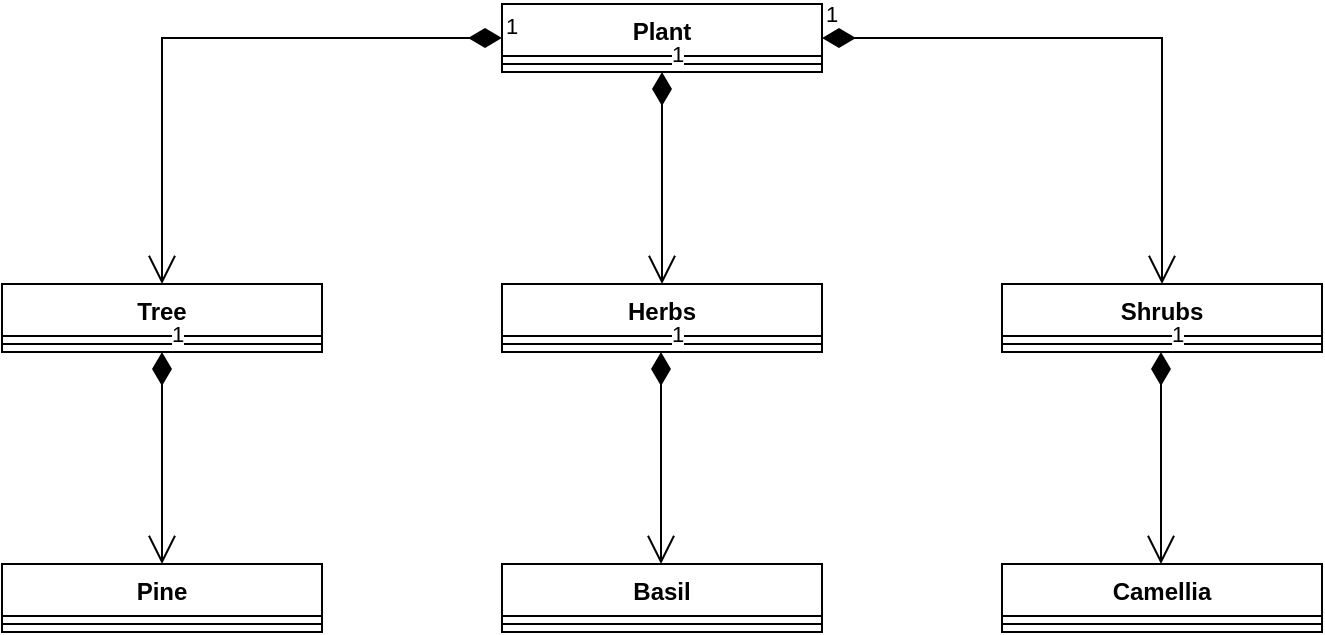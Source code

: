 <mxfile version="24.7.1" type="google">
  <diagram name="Page-1" id="r3FtNhEZb5BnV-ikUPUr">
    <mxGraphModel grid="1" page="1" gridSize="10" guides="1" tooltips="1" connect="1" arrows="1" fold="1" pageScale="1" pageWidth="850" pageHeight="1100" math="0" shadow="0">
      <root>
        <mxCell id="0" />
        <mxCell id="1" parent="0" />
        <mxCell id="_BQOmQp-pU7TK8AuDOfp-1" value="Plant" style="swimlane;fontStyle=1;align=center;verticalAlign=top;childLayout=stackLayout;horizontal=1;startSize=26;horizontalStack=0;resizeParent=1;resizeParentMax=0;resizeLast=0;collapsible=1;marginBottom=0;whiteSpace=wrap;html=1;" vertex="1" parent="1">
          <mxGeometry x="330" y="80" width="160" height="34" as="geometry" />
        </mxCell>
        <mxCell id="_BQOmQp-pU7TK8AuDOfp-3" value="" style="line;strokeWidth=1;fillColor=none;align=left;verticalAlign=middle;spacingTop=-1;spacingLeft=3;spacingRight=3;rotatable=0;labelPosition=right;points=[];portConstraint=eastwest;strokeColor=inherit;" vertex="1" parent="_BQOmQp-pU7TK8AuDOfp-1">
          <mxGeometry y="26" width="160" height="8" as="geometry" />
        </mxCell>
        <mxCell id="_BQOmQp-pU7TK8AuDOfp-5" value="Herbs" style="swimlane;fontStyle=1;align=center;verticalAlign=top;childLayout=stackLayout;horizontal=1;startSize=26;horizontalStack=0;resizeParent=1;resizeParentMax=0;resizeLast=0;collapsible=1;marginBottom=0;whiteSpace=wrap;html=1;" vertex="1" parent="1">
          <mxGeometry x="330" y="220" width="160" height="34" as="geometry" />
        </mxCell>
        <mxCell id="_BQOmQp-pU7TK8AuDOfp-6" value="" style="line;strokeWidth=1;fillColor=none;align=left;verticalAlign=middle;spacingTop=-1;spacingLeft=3;spacingRight=3;rotatable=0;labelPosition=right;points=[];portConstraint=eastwest;strokeColor=inherit;" vertex="1" parent="_BQOmQp-pU7TK8AuDOfp-5">
          <mxGeometry y="26" width="160" height="8" as="geometry" />
        </mxCell>
        <mxCell id="_BQOmQp-pU7TK8AuDOfp-8" value="Tree" style="swimlane;fontStyle=1;align=center;verticalAlign=top;childLayout=stackLayout;horizontal=1;startSize=26;horizontalStack=0;resizeParent=1;resizeParentMax=0;resizeLast=0;collapsible=1;marginBottom=0;whiteSpace=wrap;html=1;" vertex="1" parent="1">
          <mxGeometry x="80" y="220" width="160" height="34" as="geometry" />
        </mxCell>
        <mxCell id="_BQOmQp-pU7TK8AuDOfp-9" value="" style="line;strokeWidth=1;fillColor=none;align=left;verticalAlign=middle;spacingTop=-1;spacingLeft=3;spacingRight=3;rotatable=0;labelPosition=right;points=[];portConstraint=eastwest;strokeColor=inherit;" vertex="1" parent="_BQOmQp-pU7TK8AuDOfp-8">
          <mxGeometry y="26" width="160" height="8" as="geometry" />
        </mxCell>
        <mxCell id="_BQOmQp-pU7TK8AuDOfp-10" value="Shrubs" style="swimlane;fontStyle=1;align=center;verticalAlign=top;childLayout=stackLayout;horizontal=1;startSize=26;horizontalStack=0;resizeParent=1;resizeParentMax=0;resizeLast=0;collapsible=1;marginBottom=0;whiteSpace=wrap;html=1;" vertex="1" parent="1">
          <mxGeometry x="580" y="220" width="160" height="34" as="geometry" />
        </mxCell>
        <mxCell id="_BQOmQp-pU7TK8AuDOfp-11" value="" style="line;strokeWidth=1;fillColor=none;align=left;verticalAlign=middle;spacingTop=-1;spacingLeft=3;spacingRight=3;rotatable=0;labelPosition=right;points=[];portConstraint=eastwest;strokeColor=inherit;" vertex="1" parent="_BQOmQp-pU7TK8AuDOfp-10">
          <mxGeometry y="26" width="160" height="8" as="geometry" />
        </mxCell>
        <mxCell id="_BQOmQp-pU7TK8AuDOfp-12" value="Pine" style="swimlane;fontStyle=1;align=center;verticalAlign=top;childLayout=stackLayout;horizontal=1;startSize=26;horizontalStack=0;resizeParent=1;resizeParentMax=0;resizeLast=0;collapsible=1;marginBottom=0;whiteSpace=wrap;html=1;" vertex="1" parent="1">
          <mxGeometry x="80" y="360" width="160" height="34" as="geometry" />
        </mxCell>
        <mxCell id="_BQOmQp-pU7TK8AuDOfp-13" value="" style="line;strokeWidth=1;fillColor=none;align=left;verticalAlign=middle;spacingTop=-1;spacingLeft=3;spacingRight=3;rotatable=0;labelPosition=right;points=[];portConstraint=eastwest;strokeColor=inherit;" vertex="1" parent="_BQOmQp-pU7TK8AuDOfp-12">
          <mxGeometry y="26" width="160" height="8" as="geometry" />
        </mxCell>
        <mxCell id="_BQOmQp-pU7TK8AuDOfp-14" value="&lt;div&gt;Basil&lt;/div&gt;" style="swimlane;fontStyle=1;align=center;verticalAlign=top;childLayout=stackLayout;horizontal=1;startSize=26;horizontalStack=0;resizeParent=1;resizeParentMax=0;resizeLast=0;collapsible=1;marginBottom=0;whiteSpace=wrap;html=1;" vertex="1" parent="1">
          <mxGeometry x="330" y="360" width="160" height="34" as="geometry" />
        </mxCell>
        <mxCell id="_BQOmQp-pU7TK8AuDOfp-15" value="" style="line;strokeWidth=1;fillColor=none;align=left;verticalAlign=middle;spacingTop=-1;spacingLeft=3;spacingRight=3;rotatable=0;labelPosition=right;points=[];portConstraint=eastwest;strokeColor=inherit;" vertex="1" parent="_BQOmQp-pU7TK8AuDOfp-14">
          <mxGeometry y="26" width="160" height="8" as="geometry" />
        </mxCell>
        <mxCell id="_BQOmQp-pU7TK8AuDOfp-16" value="Camellia" style="swimlane;fontStyle=1;align=center;verticalAlign=top;childLayout=stackLayout;horizontal=1;startSize=26;horizontalStack=0;resizeParent=1;resizeParentMax=0;resizeLast=0;collapsible=1;marginBottom=0;whiteSpace=wrap;html=1;" vertex="1" parent="1">
          <mxGeometry x="580" y="360" width="160" height="34" as="geometry" />
        </mxCell>
        <mxCell id="_BQOmQp-pU7TK8AuDOfp-17" value="" style="line;strokeWidth=1;fillColor=none;align=left;verticalAlign=middle;spacingTop=-1;spacingLeft=3;spacingRight=3;rotatable=0;labelPosition=right;points=[];portConstraint=eastwest;strokeColor=inherit;" vertex="1" parent="_BQOmQp-pU7TK8AuDOfp-16">
          <mxGeometry y="26" width="160" height="8" as="geometry" />
        </mxCell>
        <mxCell id="_BQOmQp-pU7TK8AuDOfp-18" value="1" style="endArrow=open;html=1;endSize=12;startArrow=diamondThin;startSize=14;startFill=1;edgeStyle=orthogonalEdgeStyle;align=left;verticalAlign=bottom;rounded=0;exitX=0;exitY=0.5;exitDx=0;exitDy=0;entryX=0.5;entryY=0;entryDx=0;entryDy=0;" edge="1" parent="1" source="_BQOmQp-pU7TK8AuDOfp-1" target="_BQOmQp-pU7TK8AuDOfp-8">
          <mxGeometry x="-1" y="3" relative="1" as="geometry">
            <mxPoint x="130" y="120" as="sourcePoint" />
            <mxPoint x="290" y="120" as="targetPoint" />
          </mxGeometry>
        </mxCell>
        <mxCell id="_BQOmQp-pU7TK8AuDOfp-19" value="1" style="endArrow=open;html=1;endSize=12;startArrow=diamondThin;startSize=14;startFill=1;edgeStyle=orthogonalEdgeStyle;align=left;verticalAlign=bottom;rounded=0;exitX=0.5;exitY=1;exitDx=0;exitDy=0;entryX=0.5;entryY=0;entryDx=0;entryDy=0;" edge="1" parent="1" source="_BQOmQp-pU7TK8AuDOfp-1" target="_BQOmQp-pU7TK8AuDOfp-5">
          <mxGeometry x="-1" y="3" relative="1" as="geometry">
            <mxPoint x="390" y="170" as="sourcePoint" />
            <mxPoint x="550" y="170" as="targetPoint" />
          </mxGeometry>
        </mxCell>
        <mxCell id="_BQOmQp-pU7TK8AuDOfp-20" value="1" style="endArrow=open;html=1;endSize=12;startArrow=diamondThin;startSize=14;startFill=1;edgeStyle=orthogonalEdgeStyle;align=left;verticalAlign=bottom;rounded=0;exitX=1;exitY=0.5;exitDx=0;exitDy=0;entryX=0.5;entryY=0;entryDx=0;entryDy=0;" edge="1" parent="1" source="_BQOmQp-pU7TK8AuDOfp-1" target="_BQOmQp-pU7TK8AuDOfp-10">
          <mxGeometry x="-1" y="3" relative="1" as="geometry">
            <mxPoint x="510" y="90" as="sourcePoint" />
            <mxPoint x="670" y="90" as="targetPoint" />
          </mxGeometry>
        </mxCell>
        <mxCell id="_BQOmQp-pU7TK8AuDOfp-21" value="1" style="endArrow=open;html=1;endSize=12;startArrow=diamondThin;startSize=14;startFill=1;edgeStyle=orthogonalEdgeStyle;align=left;verticalAlign=bottom;rounded=0;exitX=0.5;exitY=1;exitDx=0;exitDy=0;entryX=0.5;entryY=0;entryDx=0;entryDy=0;" edge="1" parent="1" source="_BQOmQp-pU7TK8AuDOfp-8" target="_BQOmQp-pU7TK8AuDOfp-12">
          <mxGeometry x="-1" y="3" relative="1" as="geometry">
            <mxPoint x="120" y="290" as="sourcePoint" />
            <mxPoint x="250" y="320" as="targetPoint" />
            <Array as="points" />
          </mxGeometry>
        </mxCell>
        <mxCell id="_BQOmQp-pU7TK8AuDOfp-22" value="1" style="endArrow=open;html=1;endSize=12;startArrow=diamondThin;startSize=14;startFill=1;edgeStyle=orthogonalEdgeStyle;align=left;verticalAlign=bottom;rounded=0;exitX=0.5;exitY=1;exitDx=0;exitDy=0;entryX=0.5;entryY=0;entryDx=0;entryDy=0;" edge="1" parent="1">
          <mxGeometry x="-1" y="3" relative="1" as="geometry">
            <mxPoint x="409.5" y="254" as="sourcePoint" />
            <mxPoint x="409.5" y="360" as="targetPoint" />
            <Array as="points" />
          </mxGeometry>
        </mxCell>
        <mxCell id="_BQOmQp-pU7TK8AuDOfp-23" value="1" style="endArrow=open;html=1;endSize=12;startArrow=diamondThin;startSize=14;startFill=1;edgeStyle=orthogonalEdgeStyle;align=left;verticalAlign=bottom;rounded=0;exitX=0.5;exitY=1;exitDx=0;exitDy=0;entryX=0.5;entryY=0;entryDx=0;entryDy=0;" edge="1" parent="1">
          <mxGeometry x="-1" y="3" relative="1" as="geometry">
            <mxPoint x="659.5" y="254" as="sourcePoint" />
            <mxPoint x="659.5" y="360" as="targetPoint" />
            <Array as="points" />
          </mxGeometry>
        </mxCell>
      </root>
    </mxGraphModel>
  </diagram>
</mxfile>

